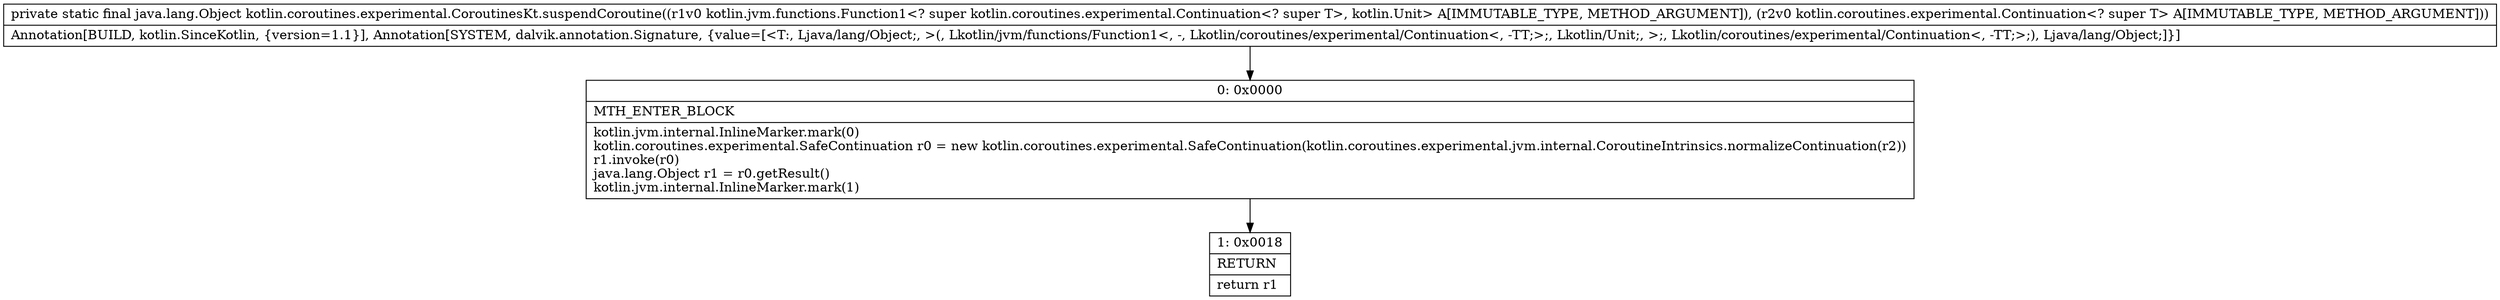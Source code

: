 digraph "CFG forkotlin.coroutines.experimental.CoroutinesKt.suspendCoroutine(Lkotlin\/jvm\/functions\/Function1;Lkotlin\/coroutines\/experimental\/Continuation;)Ljava\/lang\/Object;" {
Node_0 [shape=record,label="{0\:\ 0x0000|MTH_ENTER_BLOCK\l|kotlin.jvm.internal.InlineMarker.mark(0)\lkotlin.coroutines.experimental.SafeContinuation r0 = new kotlin.coroutines.experimental.SafeContinuation(kotlin.coroutines.experimental.jvm.internal.CoroutineIntrinsics.normalizeContinuation(r2))\lr1.invoke(r0)\ljava.lang.Object r1 = r0.getResult()\lkotlin.jvm.internal.InlineMarker.mark(1)\l}"];
Node_1 [shape=record,label="{1\:\ 0x0018|RETURN\l|return r1\l}"];
MethodNode[shape=record,label="{private static final java.lang.Object kotlin.coroutines.experimental.CoroutinesKt.suspendCoroutine((r1v0 kotlin.jvm.functions.Function1\<? super kotlin.coroutines.experimental.Continuation\<? super T\>, kotlin.Unit\> A[IMMUTABLE_TYPE, METHOD_ARGUMENT]), (r2v0 kotlin.coroutines.experimental.Continuation\<? super T\> A[IMMUTABLE_TYPE, METHOD_ARGUMENT]))  | Annotation[BUILD, kotlin.SinceKotlin, \{version=1.1\}], Annotation[SYSTEM, dalvik.annotation.Signature, \{value=[\<T:, Ljava\/lang\/Object;, \>(, Lkotlin\/jvm\/functions\/Function1\<, \-, Lkotlin\/coroutines\/experimental\/Continuation\<, \-TT;\>;, Lkotlin\/Unit;, \>;, Lkotlin\/coroutines\/experimental\/Continuation\<, \-TT;\>;), Ljava\/lang\/Object;]\}]\l}"];
MethodNode -> Node_0;
Node_0 -> Node_1;
}

